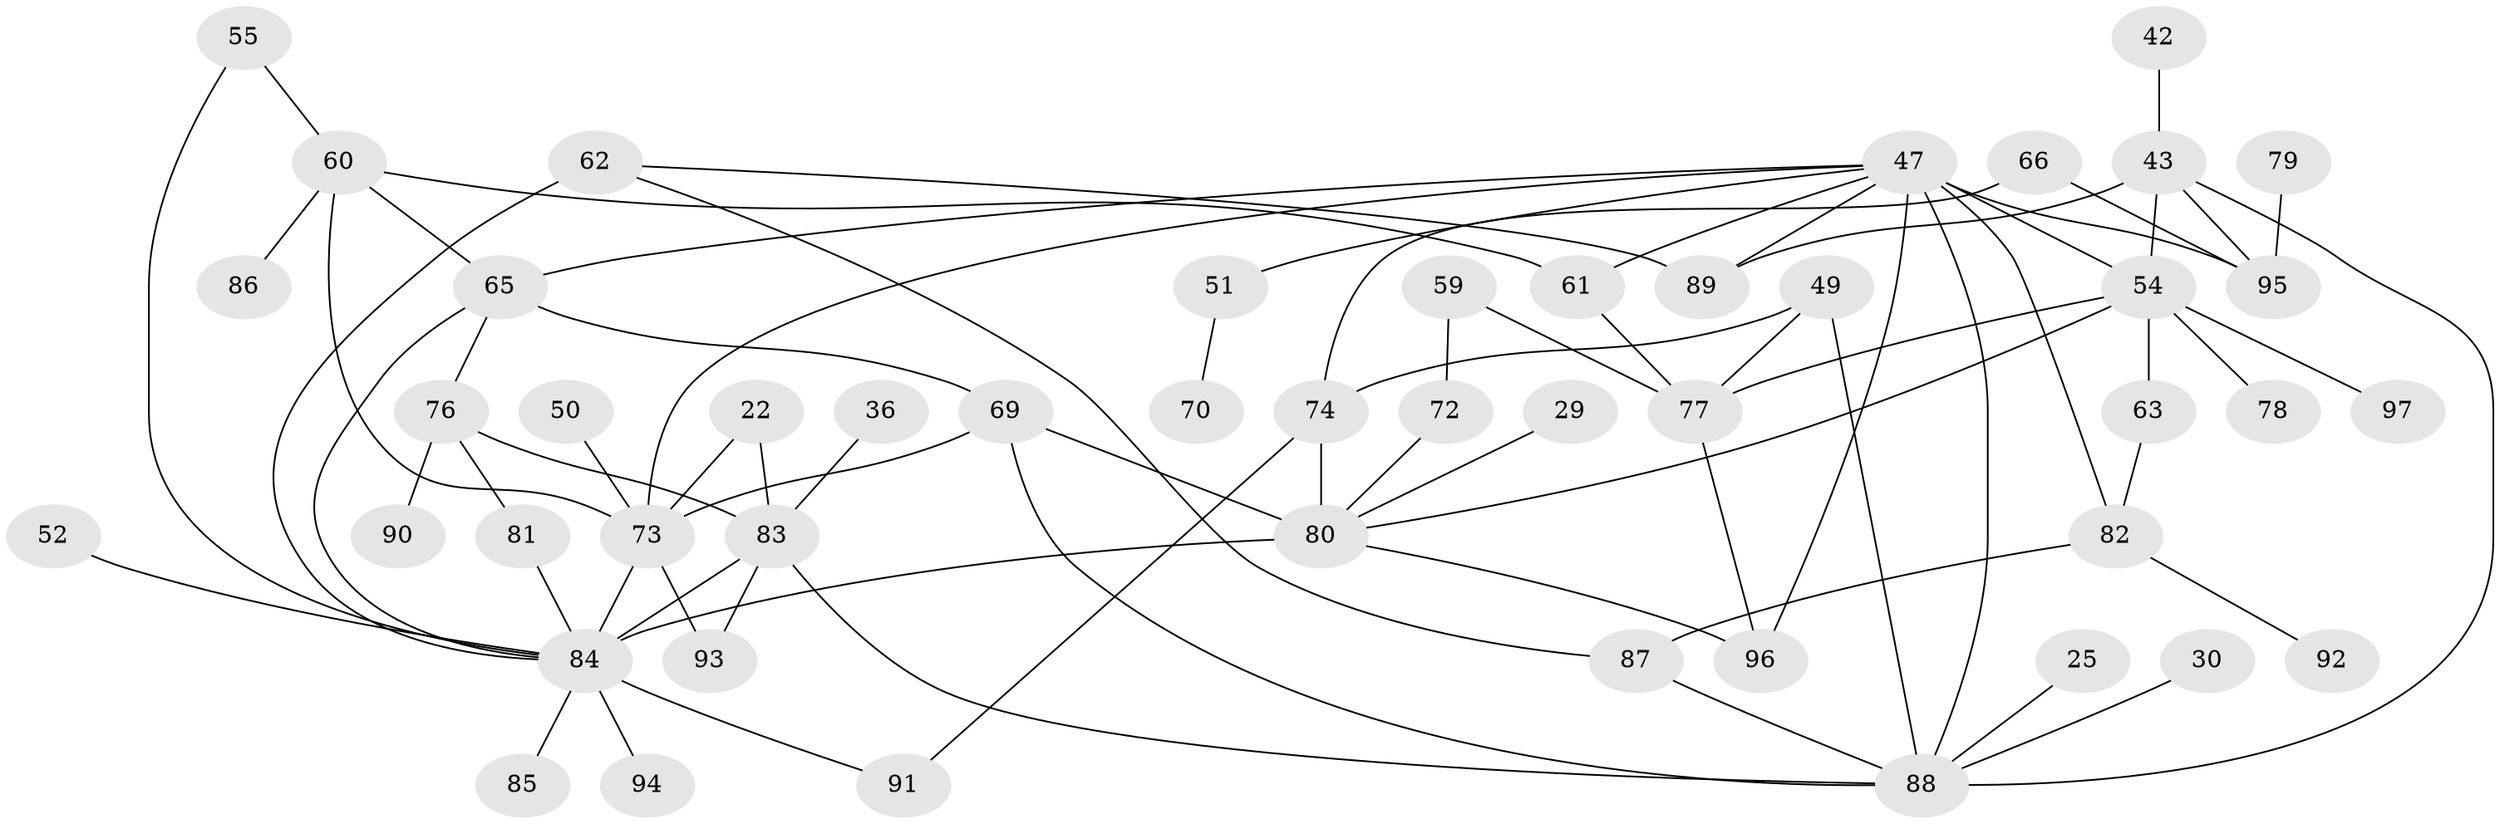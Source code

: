 // original degree distribution, {10: 0.010309278350515464, 5: 0.05154639175257732, 4: 0.2268041237113402, 6: 0.030927835051546393, 2: 0.23711340206185566, 3: 0.2268041237113402, 8: 0.020618556701030927, 1: 0.1958762886597938}
// Generated by graph-tools (version 1.1) at 2025/42/03/09/25 04:42:08]
// undirected, 48 vertices, 75 edges
graph export_dot {
graph [start="1"]
  node [color=gray90,style=filled];
  22;
  25;
  29;
  30;
  36;
  42;
  43 [super="+16"];
  47 [super="+4+41"];
  49 [super="+45"];
  50;
  51;
  52;
  54 [super="+5+9"];
  55;
  59;
  60 [super="+11"];
  61 [super="+8"];
  62;
  63 [super="+18"];
  65 [super="+48"];
  66;
  69 [super="+15+46"];
  70;
  72;
  73 [super="+20+7"];
  74 [super="+68"];
  76;
  77 [super="+56+14"];
  78;
  79;
  80 [super="+58+21"];
  81;
  82 [super="+67"];
  83 [super="+26+32"];
  84 [super="+38+35+53"];
  85;
  86;
  87 [super="+37"];
  88 [super="+13+57+17"];
  89;
  90;
  91;
  92;
  93;
  94;
  95 [super="+75+71"];
  96 [super="+39+44"];
  97;
  22 -- 83 [weight=3];
  22 -- 73;
  25 -- 88;
  29 -- 80;
  30 -- 88;
  36 -- 83;
  42 -- 43 [weight=2];
  43 -- 89;
  43 -- 54;
  43 -- 95;
  43 -- 88;
  47 -- 73 [weight=2];
  47 -- 51;
  47 -- 54;
  47 -- 88 [weight=2];
  47 -- 89;
  47 -- 61;
  47 -- 95 [weight=2];
  47 -- 82;
  47 -- 96;
  47 -- 65;
  49 -- 74;
  49 -- 77;
  49 -- 88;
  50 -- 73;
  51 -- 70;
  52 -- 84;
  54 -- 78;
  54 -- 63 [weight=4];
  54 -- 97;
  54 -- 77 [weight=3];
  54 -- 80;
  55 -- 60;
  55 -- 84;
  59 -- 72;
  59 -- 77;
  60 -- 86;
  60 -- 65;
  60 -- 61;
  60 -- 73;
  61 -- 77 [weight=2];
  62 -- 89;
  62 -- 87;
  62 -- 84;
  63 -- 82;
  65 -- 76;
  65 -- 84;
  65 -- 69;
  66 -- 95;
  66 -- 74;
  69 -- 73 [weight=2];
  69 -- 80 [weight=3];
  69 -- 88;
  72 -- 80;
  73 -- 84 [weight=2];
  73 -- 93 [weight=2];
  74 -- 80 [weight=2];
  74 -- 91;
  76 -- 90;
  76 -- 81;
  76 -- 83;
  77 -- 96;
  79 -- 95;
  80 -- 84 [weight=2];
  80 -- 96;
  81 -- 84;
  82 -- 92;
  82 -- 87;
  83 -- 93;
  83 -- 88;
  83 -- 84;
  84 -- 94;
  84 -- 91;
  84 -- 85;
  87 -- 88 [weight=2];
}
